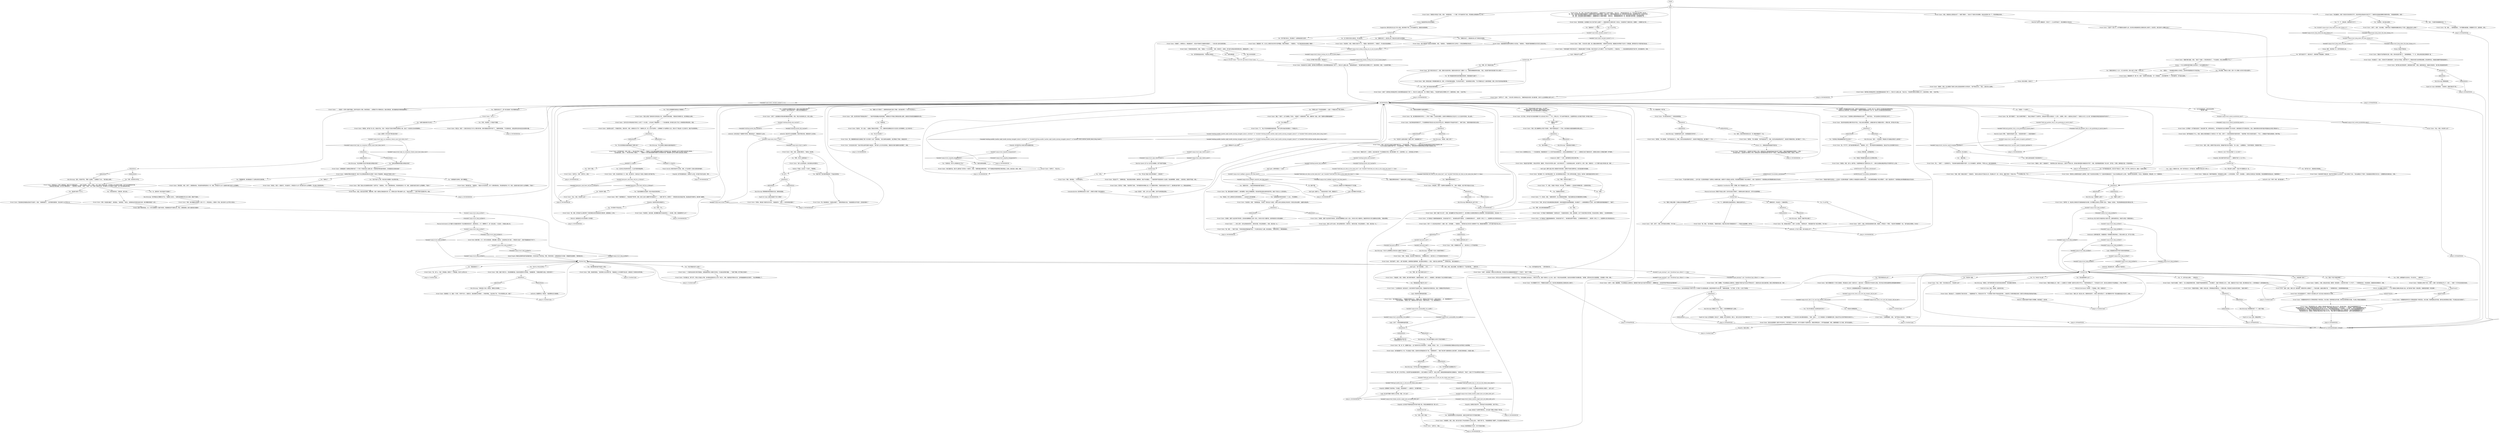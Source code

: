 # CONTAINERYARD / EVRART MURDER
# "I wanna talk to you about the murder."
# ==================================================
digraph G {
	  0 [label="START"];
	  1 [label="input"];
	  2 [label="Half Light: 一整个街区都是……杀手。"];
	  3 [label="Logic: 他对这个*女律师*很有信心。也许这是个策略上的错误？管它呢。"];
	  4 [label="Authority: 战士？好耶！来吧，我们就当那个。"];
	  5 [label="You: “其实，门的那件事我要跟你回复一下。”"];
	  6 [label="Untitled hub"];
	  7 [label="Evrart Claire: “如果他打算给本地报社写一篇关于自己那些疯狂理论的文章呢？只是为了制造麻烦。难道这还不够烦人的吗？”"];
	  8 [label="Jump to: [MURDERHUB]"];
	  9 [label="Evrart Claire: “这些家伙出现了，开始殴打群众。我告诉你，哈里，如果他们派了同一个雇佣兵公司，我一点也不会奇怪——在稍微做了点*品牌更名*之后。而且大门下面出现一支工贼大军，我也不会觉得奇怪。”"];
	  10 [label="Kim Kitsuragi: “所以你相信工贼是安全服务商组织的？”"];
	  11 [label="Variable[\"tc.crenel\"]"];
	  12 [label="Variable[\"tc.crenel\"]", shape=diamond];
	  13 [label="!(Variable[\"tc.crenel\"])", shape=diamond];
	  14 [label="Jump to: [MURDERHUB]"];
	  15 [label="Jump to: [MURDERHUB]"];
	  16 [label="Evrart Claire: “完美，哈里！真是太完美了！”他拍拍手。“我的左派观点并不是反对公司。而且跟公司*一起*。老实说，我脑子里有一个商业计划。一个左派商业计划，不过……”"];
	  17 [label="IsKimHere()"];
	  18 [label="IsKimHere()", shape=diamond];
	  19 [label="!(IsKimHere())", shape=diamond];
	  20 [label="Variable[\"pier.joyce_met\"]"];
	  21 [label="Variable[\"pier.joyce_met\"]", shape=diamond];
	  22 [label="!(Variable[\"pier.joyce_met\"])", shape=diamond];
	  23 [label="IsKimHere()"];
	  24 [label="IsKimHere()", shape=diamond];
	  25 [label="!(IsKimHere())", shape=diamond];
	  26 [label="IsKimHere()"];
	  27 [label="IsKimHere()", shape=diamond];
	  28 [label="!(IsKimHere())", shape=diamond];
	  29 [label="Jump to: [Untitled hub]"];
	  30 [label="Evrart Claire: “不，你没有，哈里。”他朝你挥挥手，脸上带着愉悦的微笑。“我还没跟你说过任何跟犯罪有关的事呢。”"];
	  31 [label="Evrart Claire: “其中一个人完全有自杀倾向了。酗酒，暴力，还有强暴……”他摇摇头。“甚至他们自己的交涉人都控制不了他。那就是你要找的人，那个喜欢*挂在*树上的人。”"];
	  32 [label="Evrart Claire: “他可能措辞不太一样，不过话是这个意思。在我听来当然就是他们杀了他。”他咯咯地笑了。“我给了他们两个星期的薪水让他们离开，告诉他们保持低调，以免遭人报复。”"];
	  33 [label="Evrart Claire: “事实上远不止如此，因为这里我的家乡，我的领土，我的后花园。你在这里是客人，哈里。请记住这一点。”"];
	  34 [label="Evrart Claire: “但是有这么一件事一直困扰我，使我*无法*清晰地思考……”他拍了拍前额。“你是一个警官，对吗？我有个疯狂的主意。你们基本上可以说是开门机器，在开门这方面特别有天赋。”\n“但是有这件事压着我，我*无法*清晰地思考……”他突然拍了拍前额。“你是一个警官，对吗？我有个疯狂的主意。你们基本上可以说是开门机器。在开门这方面特别有天赋。”"];
	  35 [label="You: “金，是真的吗？我们真是开门机器吗？”"];
	  36 [label="You: “你说‘黄鼠狼’是什么意思？”"];
	  37 [label="IsKimHere()"];
	  38 [label="IsKimHere()", shape=diamond];
	  39 [label="!(IsKimHere())", shape=diamond];
	  40 [label="Jump to: [Untitled hub]"];
	  41 [label="You: “我确实进去了。黄鼠狼在墙上挂了旧瑞瓦肖的旗帜。”"];
	  42 [label="Variable[\"cargo.evrart_logic_on_conspiracy_theory_must_have_been_true\"]"];
	  43 [label="Variable[\"cargo.evrart_logic_on_conspiracy_theory_must_have_been_true\"]", shape=diamond];
	  44 [label="!(Variable[\"cargo.evrart_logic_on_conspiracy_theory_must_have_been_true\"])", shape=diamond];
	  45 [label="Evrart Claire: “是的！我是个老人家了，哈里。我的腿脚已经不像之前的样子了。他们用那台大起重机把我的办公室抬起来。其实还挺有意思的，你应该试一下。”"];
	  46 [label="Evrart Claire: “哦，我*一点*也不担心。他们都不是会被逮捕的那种人。他们全都是马丁内斯汉子，强壮又坚韧。我倒是想看看谁能把他们逮捕起来。”他轻笑出声。“再说了，我派了手下的女律师去打点他们。”"];
	  47 [label="You: “你很失望。”"];
	  48 [label="Jump to: [MURDERHUB]"];
	  49 [label="Jump to: [MURDERHUB]"];
	  50 [label="You: “好吧。可以。”"];
	  51 [label="Rhetoric: 他希望你可以先为他多做一些*事情*。"];
	  52 [label="Evrart Claire: “哦，莉齐可聪明了！”他大大地咧开嘴笑了。“我自己供她读下了法律学位，觉得这样可能会让她变成一个上等人，结果呢，哈里——她回来之后变成了一个煽风点火的工人主义者！有时候她的热情还真是有些吓到*我*了。”"];
	  53 [label="Kim Kitsuragi: “你是说我们的被害人？”"];
	  54 [label="Empathy: 也许他并不相信哈迪兄弟*真的*有那个胆。毕竟在他眼里那只是一群小伙子。"];
	  55 [label="Evrart Claire: “是的，是的，海岸上有一条死胡同。那里的所有人都淹死了——不是在海里，就是在酒瓶子里。一个很阴郁的地方，没有那种团结的态度。”"];
	  56 [label="Evrart Claire: “你需要拿到伊泽贝尔·莎蒂和莉莉恩·卡特的签名。经过当铺，死胡同就在运河对面。我听说水闸好像有点问题，不过周三早晨应该就能修好。”"];
	  57 [label="Untitled hub"];
	  58 [label="Evrart Claire: “是的，那肯定会是一种有趣的做事方式。真的，对于我们俩来说都是。不过你动作太慢了。”他的表情变为同情。“不过不要因为这个小挫折而绝望，哈里。我*会*告诉你凶杀案的事。”"];
	  59 [label="Jump to: [Evrart Claire: \"\"Now let's get down to brass tacks....\"]"];
	  60 [label="Variable[\"cargo.evrart_help_justified\"]"];
	  61 [label="Variable[\"cargo.evrart_help_justified\"]", shape=diamond];
	  62 [label="!(Variable[\"cargo.evrart_help_justified\"])", shape=diamond];
	  63 [label="Evrart Claire: “工会里面也有一批好战份子。他们的职责不包括体力劳动，而是维护街坊邻居的安全。保证一切都能井然有序地进行。”"];
	  64 [label="You: “我感觉到了一个*但是*。”"];
	  65 [label="You: “你为什么不自己去开呢？”"];
	  66 [label="Jump to: [Untitled hub]"];
	  67 [label="Evrart Claire: “你可以从马列拉那里拿到钥匙——他就在大门下边。马列拉就像工会的自由人，特别行动小组。他是个老练的工人主义者，也是一个真正的自由思想家。他会告诉你那扇门的准确位置。”他笑着，显然对自己的计划很满意。“还有最后一件事，哈里。”"];
	  68 [label="Reaction Speed: 就像这样，它发生了——过山車开始动了。现在想要回头已经太迟。"];
	  69 [label="Drama: 奇怪的是，这好像是真的。"];
	  70 [label="Evrart Claire: “不过他*的确*住在附近……也许它是一只迂腐的黄鼠狼？法西斯主义者都有洁癖，如果你不介意我这么说的话。现在我感觉就像是个真正的警探了，哈里！我说得对吗？”他用想象出来的警棍模仿着击打的动作。"];
	  71 [label="Esprit de Corps: 但是，他想到，这是你的决定。"];
	  72 [label="Evrart Claire: “我敢打赌它就是，哈里。”他扮了个鬼脸——然后笑容消失了。“不过说真的，你在公寓里看到了什么？”"];
	  73 [label="You: （摇摇头。）“到处都是法西斯主义的标志。还有呼唤*重回黄金年代*的纪念品。”"];
	  74 [label="You: “我*可能*进去过，然后看到了一组种族歧视的马克杯。”"];
	  75 [label="You: “好吧，你说得对。它可能并不重要。”"];
	  76 [label="IsKimHere()"];
	  77 [label="IsKimHere()", shape=diamond];
	  78 [label="!(IsKimHere())", shape=diamond];
	  79 [label="You: “其实不是什么大事。肯定没有大到要做一些出阴险的事。”"];
	  80 [label="Evrart Claire: “关于我和这个有趣的集装箱的事，已经说的差不多了。”他的面色变得严肃起来。“公司雇佣的那些杀手……我觉得一共有三个人。全是那种久经沙场的突击队员。”"];
	  81 [label="IsKimHere()"];
	  82 [label="IsKimHere()", shape=diamond];
	  83 [label="!(IsKimHere())", shape=diamond];
	  84 [label="Evrart Claire: “当然可以，哈里。”"];
	  85 [label="You: “我还在想其他事情。”"];
	  86 [label="Evrart Claire: “我怎么知道？我来给你们讲讲这些人吧。”他用拳头砸向桌面。“那是他们的做事方式。他们都是这么做的。”"];
	  87 [label="Jump to: [MURDERHUB]"];
	  88 [label="Evrart Claire: “我做过，是吗？”他偷偷笑了。“她觉得自己是个游击队战士。这些中产阶级小孩，还有他们看的那些书都疯狂的不得了，哈里。我觉得她更愿意做个*起义者*，而不是一个律师。我希望这只是一个阶段的想法。”"];
	  89 [label="Jump to: [MURDERHUB]"];
	  90 [label="Logic: 他在想：“该死，这什么乱七八糟的。还好不会转回我这里来。”"];
	  91 [label="Variable[\"cargo.took_evrart_5_real\"]"];
	  92 [label="Variable[\"cargo.took_evrart_5_real\"]", shape=diamond];
	  93 [label="!(Variable[\"cargo.took_evrart_5_real\"])", shape=diamond];
	  94 [label="Variable[\"cargo.evrart_help_justified\"]"];
	  95 [label="Variable[\"cargo.evrart_help_justified\"]", shape=diamond];
	  96 [label="!(Variable[\"cargo.evrart_help_justified\"])", shape=diamond];
	  97 [label="Endurance: 如果你能忍受，你就能把这一切转嫁到艾弗拉特身上。而且从身体上说，你*可以*忍受。"];
	  98 [label="You: “这次谈话挺愉快的。暂时先到这里吧。”\n“我们换个话题。”"];
	  99 [label="You: “那是谁家的门？”"];
	  100 [label="Evrart Claire: “哈里，我是个很忙的人，而且更重要的是，我没有你那种非凡的体格。”他紧握双拳。“你看起来像可以跑上一整天的样子！”"];
	  101 [label="You: “我打赌你根本就不知道吊人的事。”"];
	  102 [label="Empathy: 他过去被*伤害*地太深了——被那些不是*工人主义*的人。"];
	  103 [label="Authority: 现在你可以去找提图斯，把这件事告诉他。看看他有什么好说的。"];
	  104 [label="Drama: 一个在工会掌控的城市里跟工会对抗的人？也许这跟政治有关？"];
	  105 [label="Evrart Claire: “跟我想得几乎一模一样，哈里！”他用拳头砸向桌面。“好一只黄鼠狼……还有郑重声明一下，我只是好奇，并不是在试探你。”"];
	  106 [label="Evrart Claire: “就是我期待的那种法西斯主义纪念品。”他摇摇头。“黄鼠狼可能每晚都在向它祈求工会快点垮台。”"];
	  107 [label="You: “很棒的技巧。你会成为一个很棒的警长。”"];
	  108 [label="You: “警察工作要比挥舞一只想象出来的警棍要复杂多了。”"];
	  109 [label="Evrart Claire: “哈里，罢工就像野松公司犯下的很多、*很多*的错误达到了一个顶点。他们想通过派遣武装雇佣兵来制止罢工。”"];
	  110 [label="You: “等等，整个*街区*都参与其中了？”"];
	  111 [label="Kim Kitsuragi: “你不担心我们可能会逮捕他们吗？”"];
	  112 [label="Evrart Claire: “你很聪明，哈里。没错。他们也许是为了哄女孩或者什么的这么说过。”他摸了摸下巴。“但是提图斯是个暴脾气，所以是他的可能性是55开。”"];
	  113 [label="Evrart Claire: “也许这也有关联？”他似乎因为这种可能性兴奋起来。“我不是什么天才的法官角色。里面发生的事只能靠你去查清楚了，哈里。”"];
	  114 [label="Logic: 事情绝对不止这么简单。"];
	  115 [label="You: “好吧。”"];
	  116 [label="IsKimHere()"];
	  117 [label="IsKimHere()", shape=diamond];
	  118 [label="!(IsKimHere())", shape=diamond];
	  119 [label="Evrart Claire: “审判？”他好像惊呆了。“听起来很*严重*啊，哈里。我们工会的人都要吓得*屁滚尿流*了……”他摸了摸下巴，突然笑了：“真希望你没告诉我这件事。我会因此而*失眠*的。我们换个话题吧。"];
	  120 [label="You: “你提到一个*女律师*？”"];
	  121 [label="Evrart Claire: “当然了！这是我能为好朋友做的最起码的事情，哈里。等这次谈话结束之后，我马上就办。”"];
	  122 [label="You: “那又是什么意思？！我比*你*还要更左派一些。”"];
	  123 [label="Jump to: [MURDERHUB]"];
	  124 [label="Untitled hub"];
	  125 [label="Jump to: [MURDERHUB]"];
	  126 [label="Evrart Claire: “他们很像你们这些人，”他朝着你和警督点点头。“理想主义者，想要保证坏事不会发生。如果已经发生……呃，那就需要惩罚了。”\n“他们和你很像——理想主义者，想要保证坏事不会发生。如果已经发生……呃，那就需要惩罚了。”"];
	  127 [label="Evrart Claire: “哦，哈里……”他笑了起来。“形势还真是变得越来越严峻了，不过真的没有这个必要。我们是朋友。”他靠在椅背上，微笑着看着你。"];
	  128 [label="Variable[\"cargo.evrart_unionmaffia_rcm_maffia\"]"];
	  129 [label="Variable[\"cargo.evrart_unionmaffia_rcm_maffia\"]", shape=diamond];
	  130 [label="!(Variable[\"cargo.evrart_unionmaffia_rcm_maffia\"])", shape=diamond];
	  131 [label="Evrart Claire: “你只需要把门打开。不需要进去或者什么的。我只想让黄鼠狼回家之后看到没有上锁的门。”"];
	  132 [label="Composure: 他做了一个动作，就好像用机关枪在扫射子弹。"];
	  133 [label="You: “不，不，艾弗拉特。我真的把门打开了。”"];
	  134 [label="You: Variable[\"cargo.evrart_lying_about_the_door_drama_rc\"]"];
	  135 [label="Variable[\"cargo.evrart_lying_about_the_door_drama_rc\"]", shape=diamond];
	  136 [label="!(Variable[\"cargo.evrart_lying_about_the_door_drama_rc\"])", shape=diamond];
	  137 [label="You: “我不仅是打开了，我还进去了。那里真是个黄鼠狼窝，艾弗拉特。”"];
	  138 [label="Drama: 他*确实*是在试探您。而您成功了。"];
	  139 [label="Evrart Claire: “现在我们切入正题吧。是时候让你和我这样的人来查清楚到底是谁杀了那个人，而且为什么要这么做。”他假装卷起袖子。“现在要开始真正的警察工作了。我向你保证，哈里，一定会很不错的。”"];
	  140 [label="Evrart Claire: “垃圾堆和公寓里有种族歧视马克杯？！”他双手抱头。“你们这些家伙已经领先我几光年了。”"];
	  141 [label="Kim Kitsuragi: “是的……你觉得这个‘黄鼠狼’会不会跟凶杀案有什么联系呢？”"];
	  142 [label="Evrart Claire: “可能是吧，哈里，可能吧。我们有掰手腕冠军，划船俱乐部成员，前矿工——都是硬汉，随时准备为了自己的家园行动起来。”"];
	  143 [label="You: “我觉得你跟警方分享这些信息，是因为你觉得*其实*并不是他们做的。”"];
	  144 [label="You: “吊人的脑袋里有一颗子弹。”"];
	  145 [label="Jump to: [MURDERHUB]"];
	  146 [label="Jump to: [MURDERHUB]"];
	  147 [label="Jump to: [MURDERHUB]"];
	  148 [label="Jump to: [Untitled hub]"];
	  149 [label="Rhetoric: 他真能确定那些住户不会被扔到街上去吗？"];
	  150 [label="Variable[\"cargo.evrart_rhet_is_he_sure_the_tenants_will_be_fin\"]"];
	  151 [label="Variable[\"cargo.evrart_rhet_is_he_sure_the_tenants_will_be_fin\"]", shape=diamond];
	  152 [label="!(Variable[\"cargo.evrart_rhet_is_he_sure_the_tenants_will_be_fin\"])", shape=diamond];
	  153 [label="Evrart Claire: 他郑重地点点头。“一个安全服务商。你能想象到吗？工人们和平地站在那里抗议——因为友谊精神团结在了一起！——结果他们派来了雇来的杀手，想用机关枪的火力把我们像草一样*割倒*。”"];
	  154 [label="Evrart Claire: “哦，他们都是些很好的年轻人——所有7个都是！工会成员的模范。总是努力想要提高自己在这次工人主义运动中的地位。核心成员。”"];
	  155 [label="Evrart Claire: “哦，没什么。只是一只黄鼠狼。那里住了一只黄鼠狼。你没什么好担心的。”"];
	  156 [label="Jump to: [EVRARTHUB]"];
	  157 [label="Kim Kitsuragi: 警督叹了口气。“是的——我们都理解你是什么意思。”"];
	  158 [label="Esprit de Corps: 这可能是唯一的办法了，他想到。我不会怪你的。事实上，我们之后也许*应该*重新考虑一下。"];
	  159 [label="Authority: 别让他高兴。"];
	  160 [label="Authority: 那是他*允许*警察找他的手下问问题。"];
	  161 [label="Untitled hub"];
	  162 [label="Evrart Claire: “当然了，哈里。斯多葛派般禁欲的沉默。我喜欢。非常适合一个警官。”他在椅子里微微鞠了一躬。“我不是真正的警官。你才是！”"];
	  163 [label="Evrart Claire: “看见没，哈里？一旦我们询问自己*为什么*要问的时候，很多问题就会变得不想干了。”他朝你眨眨眼。“不过我很肯定，说到这里的话你肯定还会有更多问题。”"];
	  164 [label="Kim Kitsuragi: “所以这些*理想主义者*杀了我们的被害人？”"];
	  165 [label="IsKimHere()"];
	  166 [label="IsKimHere()", shape=diamond];
	  167 [label="!(IsKimHere())", shape=diamond];
	  168 [label="You: “你不害怕我们会逮捕他们吗？”"];
	  169 [label="You: “我能在哪里找到他们？飞旋旅社里的工会包厢没人。”"];
	  170 [label="Evrart Claire: “我不想让他们受到惊吓。我希望他们觉得，‘哇哦，我感觉很安全。我喜欢艾弗拉特。’我只想让黄鼠狼受到惊吓。”"];
	  171 [label="Physical Instrument: 警棍可不是这么用的！技术实在是太不靠谱了。你要用全身的力量去击打，而不仅仅是靠警棍……"];
	  172 [label="You: “你还有什么能告诉我的？谁是二把手？谁是最暴力的？”"];
	  173 [label="You: “需要什么条件？”"];
	  174 [label="Rhetoric: 他说的话极尽可能的少而模糊。故意回避了一些东西。"];
	  175 [label="Evrart Claire: “哈里，”大块头男人说着，脸上流露出悲痛的表情。“如果你早点来问我，我就能在你的帮助下去对付一只黄鼠狼。那样真的可以*巩固*我们的友谊。”"];
	  176 [label="Jump to: [MURDERHUB]"];
	  177 [label="Evrart Claire: “我说的可是*野兽*，参加过伊苏特，塞美尼，萨拉米尔泽代理人战争、久经沙场的杀手——凡是你能说出来的，他们都干过。掠夺、残杀、烧毁村庄——为了菠萝小姐公司杀害小孩，哈里……”"];
	  178 [label="Evrart Claire: “一只喜欢乱说话的大嗓门黄鼠狼。当黄鼠狼觉得没人看着它的时候，行为就会变得很*愚蠢……*”他取下眼镜，摸了摸自己的鼻子。"];
	  179 [label="Suggestion: 根本没有办法让这个男人动摇。他的耳根子不软，也不会摇摆不定。直接告诉他真相吧。"];
	  180 [label="Jump to: [MURDERHUB]"];
	  181 [label="You: “如果我插手这种事，那才叫糟糕呢。”"];
	  182 [label="You: “你猜怎么着？不仅绞刑是掩饰——这是一个叫露比的女人精心安排的。”"];
	  183 [label="Evrart Claire: “不，”他心不在焉地看着剑鱼钟说道。“我不记得为哈迪兄弟招募过一个叫露比的人。”"];
	  184 [label="Variable[\"cargo.evrart_empathy_disappointed\"]"];
	  185 [label="Variable[\"cargo.evrart_empathy_disappointed\"]", shape=diamond];
	  186 [label="!(Variable[\"cargo.evrart_empathy_disappointed\"])", shape=diamond];
	  187 [label="Evrart Claire: “所以他们射杀他了？”他听起来很惊喜。"];
	  188 [label="You: “我们换个话题。”"];
	  189 [label="You: “如果我把这件事归咎到某一个人身上，然后静静地……”"];
	  190 [label="IsKimHere()"];
	  191 [label="IsKimHere()", shape=diamond];
	  192 [label="!(IsKimHere())", shape=diamond];
	  193 [label="You: “金，你对这个怎么看？”"];
	  194 [label="Evrart Claire: “我也说过了，它给我带来了很大的负担……”他羞愧地低下头，然后抬头笑了笑：“不过等我们*真的*开始谈话的时候……我会把马丁内斯的钥匙交给你！甚至可以帮你查出杀他的凶手是谁。”"];
	  195 [label="You: “你100%保证没人会变得无家可归吗？”"];
	  196 [label="Esprit de Corps: 好吧。那就这样吧。"];
	  197 [label="Variable[\"cargo.evrart_reaction_speed_recognize_gardener\"]"];
	  198 [label="Variable[\"cargo.evrart_reaction_speed_recognize_gardener\"]", shape=diamond];
	  199 [label="!(Variable[\"cargo.evrart_reaction_speed_recognize_gardener\"])", shape=diamond];
	  200 [label="Variable[\"cargo.evrart_help_justified\"]"];
	  201 [label="Variable[\"cargo.evrart_help_justified\"]", shape=diamond];
	  202 [label="!(Variable[\"cargo.evrart_help_justified\"])", shape=diamond];
	  203 [label="Authority: 拿走他的文件，你就夺走了他的权力。"];
	  204 [label="Evrart Claire: “你在骗我吗，哈里？你其实并没有真的打开门，现在却来告诉我说你已经打开了？”他那双生机勃勃的眼睛扫视着你的脸。“你真是够狂野的，哈里！”"];
	  205 [label="You: “等等，你有村庄大象吗？”"];
	  206 [label="Evrart Claire: “当然可以了，哈里。”大块头男人愉快地点点头。“能跟你就这些问题一起头脑风暴，没有什么比这事更能让我开心的了。”"];
	  207 [label="Jump to: [Untitled hub]"];
	  208 [label="Jump to: [EVRARTHUB]"];
	  209 [label="Half Light: 菠萝小姐公司的人都是些可怕的混球，如果你不给他们菠萝的话，他们就会屠杀你的国家。"];
	  210 [label="Empathy: 他不害怕那些他们。如果有什么的话，他*喜欢*他们在这里。奇怪……"];
	  211 [label="You: 什么也不说。"];
	  212 [label="Evrart Claire: “当然，当然了，哈里。我不是真正的警官。*你*才是！”"];
	  213 [label="Evrart Claire: “阴险？我会让你去做阴险的事吗？当然不会！”他摇摇头。“我个人很热爱新闻业。而且我知道你也一样，哈里。这是因为我们没有什么好隐瞒的，不是吗？”"];
	  214 [label="You: “等等，他们会移动集装箱的吗？”"];
	  215 [label="You: “继续。”"];
	  216 [label="Reaction Speed: 这个女人也许在为他贩毒。他不可能不知道她。"];
	  217 [label="Jump to: [MURDERHUB]"];
	  218 [label="IsKimHere()"];
	  219 [label="IsKimHere()", shape=diamond];
	  220 [label="!(IsKimHere())", shape=diamond];
	  221 [label="Evrart Claire: “你说得对，说的没错。我的睡眠问题不应该由你担心——告诉我，哈里，我还能帮你什么吗？”"];
	  222 [label="You: “以后我也许会需要你的支持。你能让哈迪兄弟配合我吗？”\n“艾弗拉特，我见过哈迪兄弟了。你能让他们跟我配合吗？”"];
	  223 [label="Half Light: 从群体里面分一个出来。"];
	  224 [label="Variable[\"cargo.evrart_halflight_separate_one_from_herd\"]"];
	  225 [label="Variable[\"cargo.evrart_halflight_separate_one_from_herd\"]", shape=diamond];
	  226 [label="!(Variable[\"cargo.evrart_halflight_separate_one_from_herd\"])", shape=diamond];
	  227 [label="Variable[\"cargo.evrart_exited_murderhub_once\"]"];
	  228 [label="Variable[\"cargo.evrart_exited_murderhub_once\"]", shape=diamond];
	  229 [label="!(Variable[\"cargo.evrart_exited_murderhub_once\"])", shape=diamond];
	  230 [label="Jump to: [EVRARTHUB]"];
	  231 [label="Jump to: [MURDERHUB]"];
	  232 [label="Evrart Claire: “在海岸上，哈里。就在运河对面。那里有一条死胡同——他们把它叫做一个小*村子*。一个很阴郁的地方。你会找到的。我相信你的侦察技巧，哈里。”"];
	  233 [label="Logic: 可能远远不止这些。"];
	  234 [label="You: “那个黄鼠狼的事听起来好像挺有意思的，要是我能参与就好了。”"];
	  235 [label="Variable[\"whirling.hardie_hub_reached\"]"];
	  236 [label="Variable[\"whirling.hardie_hub_reached\"]", shape=diamond];
	  237 [label="!(Variable[\"whirling.hardie_hub_reached\"])", shape=diamond];
	  238 [label="Inland Empire: 群星在这里排列成宇宙紧皱的眉头。他已经决定了你的命运。然而，等待时机吧，让群星继续走它们的路 -- 那皱眉将变成微笑。只要你配合他……"];
	  239 [label="Jump to: [EVRARTHUB]"];
	  240 [label="Evrart Claire: “……但是有*一件事*让我夜不能寐。我*想*说说吊人的事。我的意思是……如果我们可以冷静地交谈，彼此交换信息，我们就能把这件事情彻底搞明白！”"];
	  241 [label="Evrart Claire: “你只要过去，把门打开，然后让它就这么开着。这对我来说真是压在心头的一块石头，哈里。我是想这件事快点过去，这样我就能跟你谈正经事了。”他又把眼镜戴上了。"];
	  242 [label="You: 最好不要。"];
	  243 [label="Half Light: 或者什么——他会给你信息？好吧，那就别问了。"];
	  244 [label="Logic: 他打赌他们对你没用。"];
	  245 [label="Evrart Claire: “当然了，哈里！”他大喊到。“如果不是为了衡量那些隐藏在事实之下谎言，那朋友还有什么用呢？”"];
	  246 [label="You: “厌女海报，种族主义文献，还有一份‘让残疾人安乐死’的签名请愿书。”"];
	  247 [label="Evrart Claire: “相信我，他不是个杀人犯。他谁也不是。只是一个缩在地下室扶手椅里的法西斯主义者，提出了一些没用又复杂的阴谋理论。”"];
	  248 [label="Evrart Claire: “相信我，哈里，他什么人都不是。只是那种缩在地下室里的无名小卒……根本无法想象会跟这种高水平的案件有什么关联。”"];
	  249 [label="Evrart Claire: “他们做的一切，他们带给这里的一切。他们想把瑞瓦肖变成一个第三世界的贫民窟。老实说，他们唯一没做的就是杀掉村庄大象了。”"];
	  250 [label="Logic: 又来了：听起来很像有组织犯罪。"];
	  251 [label="Variable[\"cargo.evrart_thinks_hardies_might_have_not_killed_after_all\"]"];
	  252 [label="Variable[\"cargo.evrart_thinks_hardies_might_have_not_killed_after_all\"]", shape=diamond];
	  253 [label="!(Variable[\"cargo.evrart_thinks_hardies_might_have_not_killed_after_all\"])", shape=diamond];
	  254 [label="You: “我跟小伙子们聊过了，结果把他吊起来只是为了掩护。他们是在帮忙一个名叫卡拉洁的女人。”"];
	  255 [label="Evrart Claire: “我*知道*的是——这起案子在可靠的人手里。如果说还有人能彻底查清这起‘枪杀吊尸’的案子，那就只能是我最喜欢的警官——哈里。”\n“我*知道*的是——这起案子在可靠的人手里。如果说还有人能彻底查清这起‘枪杀吊尸’的案子，那就只能是我这两位小警官。祝成功，警官们！”"];
	  256 [label="Evrart Claire: “当然，你总是领先我一步，哈里。我不是天才。我坐在这个位置上只是因为大家*喜欢*我。”"];
	  257 [label="You: “是你让她伪装成园丁来监视我的吗？”"];
	  258 [label="You: “你不相信我是对的。我只在乎*我自己*。我是一个实干家。我辛苦工作。我是一个造钱工程师。”"];
	  259 [label="You: “签名是用来做什么的？”"];
	  260 [label="Evrart Claire: “到了现在，我*肯定*你已经查清楚那个死人是为谁工作的了——坏人。野松公司。专门派来吓唬我们的。又是那帮有钱人对付我们平民的一种*暴力手段*。”"];
	  261 [label="Kim Kitsuragi: “那需要什么条件？”"];
	  262 [label="You: “我们换个话题。”"];
	  263 [label="Jump to: [MURDERHUB]"];
	  264 [label="You: “你说私刑和罢工是有关联的。怎么回事？”\n“我听说私刑和罢工之间有关联。我想听听你有什么看法。”\n“我想再听一遍，罢工和私刑是怎么关联起来的。”"];
	  265 [label="Evrart Claire: “我的意思是，私刑跟罢工有关已经不是什么秘密了——里面有很多可以聊的东西！老实说，它给我带来了沉重的负担。我理解——你需要*走访*我……”"];
	  266 [label="You: “你的消息有误，艾弗拉特。我们没有。”"];
	  267 [label="Drama: 大人，很难说他说的到底是不是实话。"];
	  268 [label="Evrart Claire: “哦，哈里……”他笑着摇摇头。“你不需要向我回报。你需要把门打开。挺简单的，真的。”"];
	  269 [label="You: “那里有一系列殖民风格的马克杯，跟我在垃圾箱里找到的一个马克杯一模一样，而且吊人的衣服也是在那里发现的。”\n“我提到过在公寓里发现一些马克杯藏品……跟我在垃圾箱里找到的一模一样，而且吊人的衣服也是在那里发现的。”"];
	  270 [label="Untitled hub"];
	  271 [label="You: “你怎么知道雇佣兵是航运公司雇佣的？”"];
	  272 [label="Empathy: 他显然对审判的事很开心。"];
	  273 [label="Evrart Claire: “哦，我没想给你，只是拿出来罢了。”他把钞票装进口袋。“但是我愿意分享*信息*。还有别的事吗？”"];
	  274 [label="Evrart Claire: “那你的心对那把失枪是什么感受呢，哈里？有没有告诉你要忘了它？还是你希望能找到它？”他从牙齿里剔出来什么东西。“我觉得它现在孤零零，冷冰冰，希望被找到。而我这里，有一个提案给你。”"];
	  275 [label="You: “不，我不会这么做的。”（拒绝任务。）"];
	  276 [label="You: “好吧，如果我碰巧过去的话，可以去问问。”（接受任务。）"];
	  277 [label="You: “你是什么意思？”\n“我在听。”"];
	  278 [label="Kim Kitsuragi: 警督在笔记本上做了记号。"];
	  279 [label="You: “你是说那个渔村？”"];
	  280 [label="Empathy: 他是认真的。"];
	  281 [label="Evrart Claire: “但是好消息是，只要你一改变主意，打算调查这件事的话——只要告诉我，然后我们又会成为好兄弟的。”他高兴地笑了。"];
	  282 [label="Jump to: [EVRARTHUB]"];
	  283 [label="You: “好吧，我们说说凶杀案的事吧。”"];
	  284 [label="Evrart Claire: “关于我和这个有趣的集装箱的事，已经说的差不多了。”他的面色变得严肃起来。“公司雇佣的那些杀手……我觉得一共有三个人。全是那种久经沙场的突击队员。”"];
	  285 [label="Evrart Claire: “你搞砸了。你等得太久，黄鼠狼回来了，现在你不能再打开我要求的那扇门……”大块头男人直勾勾地盯着你。"];
	  286 [label="Reaction Speed: 等等，飞旋旅社旁边那个女孩，一直监视你的那个——他说的是她吗？"];
	  288 [label="IsKimHere()"];
	  289 [label="IsKimHere()", shape=diamond];
	  290 [label="!(IsKimHere())", shape=diamond];
	  291 [label="You: “我看见很多反工人主义，反工会的东西。还有小册子上写着：*约束工会*。”"];
	  292 [label="You: “这个委托并没有让我进去，所以我没有。”"];
	  293 [label="Evrart Claire: “真的很可怕。”他摇摇头。“很高兴它并没有发生。我个人很热爱新闻业。而且我知道你也一样，哈里。这是因为我们没有什么好隐瞒的，不是吗？”"];
	  294 [label="Evrart Claire: “真有意思，哈里，当然了，我很爱新闻业。而且我背地里知道你也一样，哈里。你知道为什么吗？这是因为我们没有什么好隐瞒的。”"];
	  295 [label="Empathy: 虽然他的口气十分自负，不过他确实对某些事心存疑问——是什么呢？"];
	  296 [label="Evrart Claire: “还有，哈里，这里是5雷亚尔。”他拿出一张钞票。"];
	  297 [label="Evrart Claire: “是的，哈里。如果你不是左派的话，那我就不能*完全*相信你，”他一边说，一边慢慢摇头。“我*想*相信你，但我真的不能……”"];
	  298 [label="You: “我不是‘左派’。我是瑞瓦肖爱国者。”"];
	  299 [label="Evrart Claire: “你是这么说，但我不能相信你。你知道是怎么回事——公司的告密者，*内奸*，到处都是……我把自己封锁在这个堡垒里面，而且我需要把消息送出去。你能帮我吗？”"];
	  300 [label="Esprit de Corps: 他的意思是：“去他妈的，那我们就去开门吧。”"];
	  301 [label="Evrart Claire: “再声明一次，我没有让你做任何不道德或者是非法的事。你只需要让这张纸上出现两个签名。”他抽出一张信封。“然后把他寄给我在德尔塔的会计师。”"];
	  302 [label="Evrart Claire: “完全可以接受。”他笑了。“没人会强迫你做任何事，只是我不知道你那把失枪……你也看到了，我是个很有报复心的人，哈里。我能坐在今天这个位置，部分原因也在于此——有时候我这个人真的挺难对付的。”"];
	  303 [label="IsKimHere()"];
	  304 [label="IsKimHere()", shape=diamond];
	  305 [label="!(IsKimHere())", shape=diamond];
	  306 [label="You: “我们的被害人？”"];
	  307 [label="IsKimHere()"];
	  308 [label="IsKimHere()", shape=diamond];
	  309 [label="!(IsKimHere())", shape=diamond];
	  310 [label="Variable[\"coast.reeds_checked_counter\"] >=1"];
	  311 [label="Variable[\"coast.reeds_checked_counter\"] >=1", shape=diamond];
	  312 [label="!(Variable[\"coast.reeds_checked_counter\"] >=1)", shape=diamond];
	  313 [label="Variable[\"cargo.evrart_help_justified\"]"];
	  314 [label="Variable[\"cargo.evrart_help_justified\"]", shape=diamond];
	  315 [label="!(Variable[\"cargo.evrart_help_justified\"])", shape=diamond];
	  316 [label="Evrart Claire: “嗯。有一天，提图斯·哈迪——这个维护和平的小帮派首领——来找我，然后说：‘老大，工人主义的热情驱使我们想要亲自杀死这头掠夺我们土地的野兽。’”"];
	  317 [label="You: “我想问问你……哈迪兄弟里谁是你最不喜欢的？”"];
	  318 [label="You: “假如说，有什么事情发生在胖安格斯身上……比如说对公民实施拘捕……”"];
	  319 [label="Evrart Claire: “你会死的，哈里，”他笑着说道。“你会死，而且在这个过程中，装卸工会和公民武装之间会发生一场完全没有必要的、血腥的全面战争。”"];
	  320 [label="Evrart Claire: “而且我肯定你能很出色地打开这扇门，哈里。”他咯咯地笑了。“这件事真的很简单，完全没有什么见不得人的。”"];
	  321 [label="You: “好吧，我们把它炸开吧。”"];
	  322 [label="Kim Kitsuragi: “是的。听起来不错，”警督一边说着，一边慢慢点了点头。“我们就这么做吧。”"];
	  323 [label="Volition: 不用说，这又是一个*动作*。不要搭理。"];
	  324 [label="You: “你说得对，我只是在试探你。”"];
	  325 [label="Drama: 他是想弄明白你有没有撒谎。"];
	  326 [label="Evrart Claire: “跟我想的一样。从文化上来看已经过时的马克杯藏品。真是只黄鼠狼……”他摇摇头。“*在艾弗拉特的彩虹联盟上*撒尿*。”"];
	  327 [label="You: “我明白了。”"];
	  328 [label="Evrart Claire: “现在，我们说点好事吧，警察的事，哈里！我把自己看成是你们的一员。觉得自己是个警长或者什么的。”他灿烂地笑了。“让我们*解决*这起案子吧，哈里。”"];
	  329 [label="You: “那到底是谁在*被迫*杀人呢？”"];
	  330 [label="You: “你认识露比吗？”"];
	  331 [label="Evrart Claire: “他们没能开战，我为什么要失望？我不是一个浪荡子，哈里。”他朝你露出狡猾的笑容。“你不可能像这样直接带着艾弗拉特我上二垒的。我们还在一垒呢，哈里。”"];
	  332 [label="You: “是的。在他们把他吊起来之前，有人朝他的脑袋开了一枪。”"];
	  333 [label="You: “所以你觉得是安全服务商组织了那帮工贼？”"];
	  334 [label="You: “这次的公司名称叫科奈尔，它之前可能叫赛迪蒙特。”"];
	  335 [label="You: “其余的雇佣兵正在组织一场针对哈迪兄弟的审判。”"];
	  336 [label="You: “你*好像*并不是太担心。”"];
	  337 [label="IsKimHere()"];
	  338 [label="IsKimHere()", shape=diamond];
	  339 [label="!(IsKimHere())", shape=diamond];
	  340 [label="Evrart Claire: “他们只需要忍受六个月的工程噪音，然后就会过上国王一般的生活——就生活在一个高档的青少年活动中心旁边，而它的设计者将会是斯特拉里斯最棒的建筑师！”"];
	  341 [label="Jump to: [EVRARTHUB]"];
	  342 [label="Kim Kitsuragi: “你为什么觉得野松公司的交涉人控制不了他们呢？”"];
	  343 [label="You: “他是怎么被吊在树上的？”"];
	  344 [label="Kim Kitsuragi: “有意思。谁是二把手？”"];
	  345 [label="Evrart Claire: “大家都是赢家，哈里。”他严肃地点头重复到。“大家会赢。”"];
	  346 [label="Evrart Claire: “我们会在那里建一座青少年活动中心。他们的财产价值会提升，孩子们也能有个玩耍的地方。我是在照顾这些人，而不是釜底抽薪，哈里。我要照看整个马丁内斯，而不仅仅是港口。”"];
	  347 [label="Jump to: [MURDERHUB]"];
	  348 [label="Evrart Claire: “务必，哈里。你在想什么呢？”"];
	  349 [label="Evrart Claire: “哈里，差不多可以说他们全都是*很好*的人，天生就是领袖。不管发生什么——我肯定他们时刻都会把瑞瓦肖的最大利益放在心里。”\n“不过可以说他们全都是*很好*的人，天生就是领袖。不管发生什么，我肯定他们时刻都会把瑞瓦肖的最大利益放在心里。”"];
	  350 [label="Evrart Claire: “……实际上更少，因为这里是他的家乡，他的后花园。你在这里是客人，哈里。请记住这一点。”"];
	  351 [label="Evrart Claire: “当然，我理解。不过如果是这么回事的话，我想我们可能*永远*也无法平等地对话了。美丽的友谊小船也会被打翻。我真心希望你能改变主意，哈里……”"];
	  352 [label="Evrart Claire: “当然可以，哈里，当然可以。说吧。”"];
	  353 [label="Evrart Claire: “哦……”他笑了——又是特别开心。“而且我听说她真的很喜欢*园艺*。在三月份搞园艺。挺奇怪的。不管怎么说，我们还是继续吧。”"];
	  354 [label="Rhetoric: 左派？所以你必须是个工人主义者了？"];
	  355 [label="Evrart Claire: “你说得对，哈里。你确实只是打开了门。”他露出一副机灵的样子。“你做到了，所以我们现在都很好。”"];
	  356 [label="You: “但是这个黄鼠狼可能在凶杀之后清理过现场。”"];
	  357 [label="Evrart Claire: “但是他*的确*住在附近——也许是一只迂腐的黄鼠狼？法西斯主义者就是因为洁癖而出名的……现在我感觉就像是个真正的警探了，哈里！我说得对吗？”他用想象出来的警棍模仿着击打的动作。"];
	  358 [label="Evrart Claire: “如果就是呢？如果他在黑暗中挨了一下子呢？开始告诉别人说罢工是一个勒索保护费的组织资助的，为的就是赶走当地的店铺？”"];
	  359 [label="You: “你认识卡拉洁吗？”"];
	  360 [label="Kim Kitsuragi: “在他被吊起来*之前*，他的脑袋就已经中枪了。”"];
	  361 [label="You: “暂时？”"];
	  362 [label="Evrart Claire: “等你拿到签名之后，就把这个寄到德尔塔区的拉罗卡路13022号。然后我们再说。”他的手指梳理着稀疏的头发。\n“等你拿到签名之后，就把这个寄到德尔塔区的拉罗卡路13022号。*然后*我就会知道你是一个真正的战士，一个爱国者。”他的手指梳理着稀疏的头发。\n“等你拿到签名之后，就把这个寄到德尔塔区的拉罗卡路13022号。*然后*我就会知道你是一个坚定的工人主义者。”他的手指梳理着稀疏的头发。\n“等你拿到签名之后，就把这个寄到德尔塔区的拉罗卡路13022号。*然后*我就会知道我们可以一起做生意。”他的手指梳理着稀疏的头发。\n“等你拿到签名之后，就把这个寄到德尔塔区的拉罗卡路13022号。*然后*我们可以聊聊你那把失枪的事。”他的手指梳理着稀疏的头发。"];
	  363 [label="Evrart Claire: “海岸上有一条无名小街，周围有些旧房子。大部分人都已经签过了。我只需要再多*两个*签名就能完成这次任务了，哈里。”"];
	  364 [label="Kim Kitsuragi: “你说的那个*交涉人*是指乔伊斯吗？”"];
	  365 [label="You: “那这个*地方*到底在哪里？”"];
	  366 [label="You: “听起来大家都能获利。”"];
	  367 [label="Evrart Claire: “务必，哈里！”他兴奋地点点头。“你在想什么呢？”"];
	  368 [label="You: “等等，那个‘黄鼠狼’是谁？”"];
	  369 [label="Evrart Claire: “太棒了！是时候让你和我这样的人来查清楚到底是谁杀了那个人，而且为什么要这么做。”他一拳砸在了桌面上。“现在要开始真正的警察工作了。我想你保证，哈里，一定会不错。”"];
	  370 [label="You: “我不配知道这些消息，不是我自己挣来的……”"];
	  371 [label="Savoir Faire: 保持冷静，小子。你可以利用局势，顺势起舞。配合他，让他发挥自己的力量……等他用力过猛了，趁他不备就能给他下绊子了。"];
	  372 [label="Variable[\"cargo.evrart_help_justified\"]"];
	  373 [label="Variable[\"cargo.evrart_help_justified\"]", shape=diamond];
	  374 [label="!(Variable[\"cargo.evrart_help_justified\"])", shape=diamond];
	  375 [label="Evrart Claire: “跟他们合作——该死的，去走访他们吧！不过别跟他们打架。他们真的跟你一样——喜欢啤酒，女人，还有街道上的*秩序*。”"];
	  376 [label="Evrart Claire: “我再重复一次，我是一个非常，*非常*忙的人，曷城先生，因此我偶尔必须谋求……外部的帮助。”他又转向了你。“所以你觉得怎么样，哈里？”"];
	  377 [label="Evrart Claire: “当然了，哈里，我能理解。不过如果是这么回事的话，我想我们可能*永远*也找不到你的枪了。更糟糕的是——我们就不能平等地谈论凶杀案的事了……”"];
	  378 [label="You: “还有个问题。”"];
	  379 [label="IsTHCPresent(\"revacholian_nationhood\")"];
	  380 [label="IsTHCPresent(\"revacholian_nationhood\")", shape=diamond];
	  381 [label="!(IsTHCPresent(\"revacholian_nationhood\"))", shape=diamond];
	  382 [label="Authority: 关于这个话题，他只会说这么多了。"];
	  383 [label="You: （最好别提。）"];
	  384 [label="Drama: 您说的不够自信。"];
	  385 [label="Evrart Claire: “你知道吗，哈里？”他把两只食指都指向了你。“我有一种感觉，他们*明天*就会全力出动。”"];
	  386 [label="You: “你觉得这只黄鼠狼跟我的案子有关系吗？”"];
	  387 [label="You: “是他们杀了吊人吗？”\n“你相信是他们杀了吊人吗？”"];
	  388 [label="Drama: 他觉得更接近于64开。60%不是他们做的。"];
	  389 [label="You: “我能去哪里找到他们？”"];
	  390 [label="You: “等等，你为什么要给我这个？”"];
	  391 [label="Evrart Claire: “好家伙，确实是个很好的合作伙伴。”他搓搓双手。“现在——你还有其他问题吗？”"];
	  392 [label="You: “又是一个腐败的计划，对吗？我不是左派，也不是右派。我做事只凭自己的一颗*心*。”"];
	  393 [label="Kim Kitsuragi: 警督耸耸肩。"];
	  394 [label="Evrart Claire: “你给我的心带来了欢乐，哈里——跟你一起共事真是太开心了。给你……”他把一个打开的白色信封交给你。"];
	  395 [label="Jump to: [Untitled hub]"];
	  396 [label="Jump to: [Untitled hub]"];
	  397 [label="Kim Kitsuragi: 你和警督对视了一下，他耸了耸肩。"];
	  398 [label="Evrart Claire: “露比？”他笑了，肚子也跟着上下起伏。“你遇到了一些狠角色啊，哈里，我跟你讲！露比，是吗？我猜你也需要找她聊聊？”"];
	  399 [label="Drama: 这是个绝佳的机会，大人！你可以赢得那个大骗子的信任，假装被他玩弄于股掌之间。然后，如果您愿意，就可以操纵他为您服务！"];
	  400 [label="Physical Instrument: 这个蠢货以为他能利用你吗？他又要耍其他花招了。就和他玩玩，小子，眼睛睁大了。他一定会出错，一旦出错——你就会占据上风。"];
	  401 [label="Variable[\"cargo.evrart_help_justified\"]"];
	  402 [label="Variable[\"cargo.evrart_help_justified\"]", shape=diamond];
	  403 [label="!(Variable[\"cargo.evrart_help_justified\"])", shape=diamond];
	  404 [label="Interfacing: 他认为他可以强迫你加入他的计划。如果你接受的话，你就可以把这一切推到他身上。"];
	  405 [label="Evrart Claire: “哦，那肯定是胖子安格斯了。他的臭脚在一街区之外都能闻到，而且他的胃总是发出很吵闹的声音。他是个可怕又让人讨厌的家伙。”"];
	  406 [label="Evrart Claire: “安格斯，他那个永远叫唤不停的胃，还有他的臭脚都是工会的一部分。你有多少权力*逮捕*他，我就同样有多少权力逮捕你这位搭档。”他指向警督。"];
	  407 [label="Kim Kitsuragi: “你想向某人传达一条信息：警察在为你做事。”"];
	  408 [label="Authority: 他想要传达一条信息：“就连警察也在为我做事。”"];
	  409 [label="Evrart Claire: “哈里，我亲爱的朋友。”他深深陷入自己的椅子里。“我就是别人口中的那种*地头蛇*。我知道马丁内斯发生的所有事。”"];
	  410 [label="Evrart Claire: “只是开*一扇小门*。你不需要进去或者什么的。我只想让黄鼠狼回家之后看到没有上锁的门。仅此而已。我们还有什么需要讨论的？”"];
	  411 [label="IsKimHere()"];
	  412 [label="IsKimHere()", shape=diamond];
	  413 [label="!(IsKimHere())", shape=diamond];
	  414 [label="Hand/Eye Coordination: 带着一只警棍。像个坏蛋或者什么的。"];
	  415 [label="Visual Calculus: 确实听起来不太可能，没错。大门边的那个工贼头目真的很*魁梧*。"];
	  416 [label="Physical Instrument: 旱冰鞋——不是毒品，哈里。你喜欢这个。"];
	  417 [label="Variable[\"cargo.evrart_lying_about_the_door_drama_rc\"]"];
	  418 [label="Variable[\"cargo.evrart_lying_about_the_door_drama_rc\"]", shape=diamond];
	  419 [label="!(Variable[\"cargo.evrart_lying_about_the_door_drama_rc\"])", shape=diamond];
	  420 [label="Evrart Claire: “谢谢你，哈里。你让我看到了装卸工会和公民武装的确可以共同协作。”他严肃地点点头。“现在，让我们切入正题吧。”"];
	  421 [label="You: “我真的进去过了。那个地方是谁的？我只需要知道这个。”"];
	  422 [label="You: “那挺酷的啊。我活着就是为了让那些该死的记者闭嘴。”"];
	  423 [label="You: “你很失望。你为什么希望他们杀了他？”"];
	  424 [label="Evrart Claire: “这可是你说的，哈里！该死——”拳头再次落在了桌面上——“里面有个大块头看起来能够打倒那只众所周知的大象！像他那种人是不会*偶然*出现在罢工现场的。”\n“这可是你说的。该死——”拳头再次落在了桌面上。“……里面有个大块头看起来能够打倒那只众所周知的大象！像他那种人是不会*偶然*出现在罢工现场的。”"];
	  425 [label="Kim Kitsuragi: 警督看着你把钞票装进口袋，表情有些困惑。"];
	  426 [label="Evrart Claire: “哈里，你需要意识到一点——我们码头工人可不是好惹的。”"];
	  427 [label="Jump to: [Untitled hub]"];
	  428 [label="Evrart Claire: “哦，哈里，”他大笑起来。“感谢你的提示。制造‘真正伤害’的事就留给你了——毕竟你才是真警察，我不是。”"];
	  429 [label="You: “该死的黄鼠狼……”"];
	  430 [label="Jump to: [MURDERHUB]"];
	  431 [label="Logic: 听起来有点像有组织犯罪。"];
	  432 [label="IsKimHere()"];
	  433 [label="IsKimHere()", shape=diamond];
	  434 [label="!(IsKimHere())", shape=diamond];
	  435 [label="You: “我不能接受这件事。”（暂时拒绝任务。）"];
	  436 [label="Jump to: [Untitled hub]"];
	  437 [label="Evrart Claire: “那只*黄鼠狼*不是真正的爱国者，哈里。”他摇摇头。“他每晚都在祈求工会垮台——而且还侮辱国王的名字。”"];
	  438 [label="Evrart Claire: “真奇怪。”男人耸耸肩。“我不知道该说什么，警督。他们告诉我说把他吊死了。我往院子里看的时候，就只看到了一个吊人……”"];
	  439 [label="You: “如果它能我的案子有关呢？”"];
	  440 [label="You: “他有没有哪条理论最后证明是对的呢？"];
	  441 [label="Evrart Claire: “哈里，”他说道，完全忽视了警督的存在，“你需要意识到——我们码头工人可不是容易打败的对手。”"];
	  442 [label="Evrart Claire: “确实，我的朋友。一切*都*挺好的。”"];
	  443 [label="Conceptualization: 他的嘴角拉扯地十分宽广，好像可以将整个宇宙包裹其中。"];
	  444 [label="Evrart Claire: “我会说*不*，”他果断说道。“我会说我没有贩毒，就算我有，我也不会找露比，一个我甚至都不知道是谁的人去运营。我会雇佣警察，或者是……我的妈妈。我真的不知道，哈里。”"];
	  445 [label="Evrart Claire: “我不是一个毒贩。”他突然笑了起来。“有时候感觉你好像很上道，有一套很好的理论，但是现在就有点*复杂*了。我的建议是*简单*一点。真相总是简单的。”"];
	  446 [label="Evrart Claire: “真奇怪。”男人耸耸肩。“我不知道该说什么，哈里。他们告诉我说把他吊死了。我往院子里看的时候，就只看到了一个吊人。”"];
	  447 [label="Jump to: [MURDERHUB]"];
	  448 [label="Variable[\"whirling.hardie_hub_reached\"]"];
	  449 [label="Variable[\"whirling.hardie_hub_reached\"]", shape=diamond];
	  450 [label="!(Variable[\"whirling.hardie_hub_reached\"])", shape=diamond];
	  451 [label="Evrart Claire: “这*算是*一次不错的谈话吗？”他向后靠了靠，突然有些担心。“我不确定我们在这方面取得了多大的进步。我希望我们打开天窗说亮话，见鬼，我甚至想告诉你我*到底*希望通过这次罢工得到些什么……”"];
	  452 [label="Kim Kitsuragi: “看情况。我不觉得克莱尔先生给的消息会很有用。”他打量着艾弗拉特。"];
	  453 [label="Evrart Claire: “我能不能保证……？”大块头男人难以置信地摇摇头。“哈里，这些人……马丁内斯是我一生中最重要的东西。我永远不会让任何坏事发生在他们头上。”"];
	  454 [label="IsDayFrom(3)"];
	  455 [label="IsDayFrom(3)", shape=diamond];
	  456 [label="!(IsDayFrom(3))", shape=diamond];
	  457 [label="You: “我以为时间还很多……”"];
	  458 [label="Authority: 当你见到这个*提图斯*的时候，跟他说说这个。看看他有什么反应。"];
	  459 [label="Empathy: 犹豫掩饰了他的吹嘘。不过最后，他还是相信了——或者至少，他*想要*相信。"];
	  460 [label="Logic: 所以他不想编个故事为工会开脱。但是，为什么呢？"];
	  461 [label="Logic: 同意接受合同并不等于你真的同意帮助他……"];
	  462 [label="You: “继续。”"];
	  463 [label="You: “我这辈子就开了不少门。”"];
	  464 [label="Evrart Claire: “哎呀，你这就太谦虚了，我的朋友。”他轻笑到。“别担心。我烦恼的这件事完全是合法的。我只需要你帮我开一扇门。”"];
	  465 [label="Untitled hub"];
	  466 [label="Jump to: [EVRARTHUB]"];
	  467 [label="Jump to: [EVRARTHUB]"];
	  468 [label="Variable[\"TASK.find_out_whos_in_the_union_box\"]  and  Variable[\"TASK.find_out_whos_in_the_union_box_done\"] == false"];
	  469 [label="Variable[\"TASK.find_out_whos_in_the_union_box\"]  and  Variable[\"TASK.find_out_whos_in_the_union_box_done\"] == false", shape=diamond];
	  470 [label="!(Variable[\"TASK.find_out_whos_in_the_union_box\"]  and  Variable[\"TASK.find_out_whos_in_the_union_box_done\"] == false)", shape=diamond];
	  471 [label="Evrart Claire: “哦，你真是太善良了，哈里！太过善良。”他轻笑出声。“我知道我不是个真正的警官。*你*才是！”"];
	  472 [label="Kim Kitsuragi: “他会吗？我就不那么确定了。”"];
	  473 [label="Evrart Claire: “去年冬天E中转站有些可怜的工人进行了一次小罢工。公司派来了*赛迪蒙特*——一个安全服务商。那次罢工是为了给工人争取穿防护鞋的权利，哈里。”"];
	  474 [label="Evrart Claire: “这话仅限于你我之间，我也不在乎那些什么左派呆子。”他立马转变了方向。“其实这都是为了*权利*，而这就是如何得到它的方法——我需要你成为我的战士，哈里。”"];
	  475 [label="Evrart Claire: “是时候让你和我这样的人来查清楚到底是谁杀了那个人，而且为什么要这么做。”他点点头。“现在要开始真正的警察工作了。我向你保证，哈里，一定会不错。”"];
	  476 [label="Evrart Claire: “很高兴你能这么问，哈里——工会要在马丁内斯建一座现代化的青少年中心！”他的笑容更灿烂了。“它将会是*正义的*。我们会让那些青少年远离毒品——*穿上*旱冰鞋！”"];
	  477 [label="IsKimHere()"];
	  478 [label="IsKimHere()", shape=diamond];
	  479 [label="!(IsKimHere())", shape=diamond];
	  480 [label="Evrart Claire: “我很高兴听到这个消息，哈里，”他笑着说道。“一个问题：你不会碰巧摔了进去，然后看到公寓里面有什么了吧？”"];
	  481 [label="Kim Kitsuragi: “我不确定自己理解的对不对。”他看着工会老大。“如果你是想要我们闯入别人家里，那是不可能的。”"];
	  482 [label="You: “我确实进去了。他在墙上挂了*瑞瓦肖宗主国*的光荣旗帜。”"];
	  483 [label="Shivers: 水从屋檐上哗哗流下。一个女人看着自己刚刷过焦油的小艇。盒子里的鱼下面有一双骑兵靴，风像邪恶的精灵一样在咆哮……"];
	  484 [label="Variable[\"cargo.evrart_drama_testing_you_to_see_if_youre_lying\"]"];
	  485 [label="Variable[\"cargo.evrart_drama_testing_you_to_see_if_youre_lying\"]", shape=diamond];
	  486 [label="!(Variable[\"cargo.evrart_drama_testing_you_to_see_if_youre_lying\"])", shape=diamond];
	  487 [label="You: “好吧。还有个问题。”"];
	  488 [label="Variable[\"whirling.modifer_hardies_eight_hardie_missing_smuggler_minus1_weirdone\"]  or  Variable[\"whirling.modifer_hardies_eight_hardie_missing_smuggler_minus2\"]  or Variable[\"TASK.confront_hardie_about_drug_trade\"]"];
	  489 [label="Variable[\"whirling.modifer_hardies_eight_hardie_missing_smuggler_minus1_weirdone\"]  or  Variable[\"whirling.modifer_hardies_eight_hardie_missing_smuggler_minus2\"]  or Variable[\"TASK.confront_hardie_about_drug_trade\"]", shape=diamond];
	  490 [label="!(Variable[\"whirling.modifer_hardies_eight_hardie_missing_smuggler_minus1_weirdone\"]  or  Variable[\"whirling.modifer_hardies_eight_hardie_missing_smuggler_minus2\"]  or Variable[\"TASK.confront_hardie_about_drug_trade\"])", shape=diamond];
	  491 [label="Empathy: 他*还是*真心为他们没有杀他感到失望。"];
	  492 [label="Variable[\"cargo.evrart_logic_theres_more\"]"];
	  493 [label="Variable[\"cargo.evrart_logic_theres_more\"]", shape=diamond];
	  494 [label="!(Variable[\"cargo.evrart_logic_theres_more\"])", shape=diamond];
	  495 [label="You: “所以这个露比*没有*帮你贩毒了，艾弗拉特？”"];
	  496 [label="Evrart Claire: “我不知道发生了什么，哈里。我想让你感觉像是马丁内斯先生一样！而且，当然了——我也希望你能*找到你的枪*。”他突然被一阵巨大的悲伤包围了。“不过……好像我并不能完全相信你。暂时不能。”"];
	  497 [label="Untitled hub"];
	  498 [label="Evrart Claire: “你也看见了，哈里，只有你打开正确的那扇门，我才会从中受益。如果开错了门，那我的处境只会变得更加艰难。因为那样的话，你就是在随便吓唬我地盘里的人。”"];
	  499 [label="Evrart Claire: “关于我这个有趣的集装箱？”他轻笑出声。“它是挺有意思的，哈里。谁知道呢，也许下次我们移动它的时候，你也会在现场。我保证，一定会很有意思的。”"];
	  500 [label="Evrart Claire: “艾弗拉特会原谅你，哈里。”他摆出一个大大的笑脸。“别哭，我的孩子。没事的。我*还是*会把凶杀案的事告诉你。我就是这种人。仁慈。”"];
	  501 [label="Variable[\"TASK.ask_gardner_why_is_she_gardening_in_march_done\"]"];
	  502 [label="Variable[\"TASK.ask_gardner_why_is_she_gardening_in_march_done\"]", shape=diamond];
	  503 [label="!(Variable[\"TASK.ask_gardner_why_is_she_gardening_in_march_done\"])", shape=diamond];
	  504 [label="Evrart Claire: “我没有，”他一边说，一边露出了最灿烂的笑容。“不过，我猜你现在要跟这位叫卡拉洁的人好好聊聊吧。这工作真辛苦！”"];
	  505 [label="You: “我想我已经听够了。”"];
	  506 [label="Evrart Claire: “哎呀，我*自己*没有亲眼目睹过那些暴行。我有幸能够待在我的集装箱里，你也看到了——如果我需要去什么地方，他们只要移动我的集装箱就好了。”他笑了。"];
	  507 [label="Evrart Claire: “哦，当然。你在这里的主要任务就是这个。这就是你来马丁内斯的*原因*。”他点点头。“我知道这里发生的一切，而且也很*乐意*跟你一起讨论。”\n“哦，当然。你在这里的主要任务就是这个。这就是你来马丁内斯的*原因*。”他点点头。“我知道这里发生的一切，而且也很*乐意*帮你，比如说那具尸体，还有你的失枪……”\n“哦，当然。你在这里的主要任务就是这个。这就是你来马丁内斯的*原因*。”他点点头。“我知道这里发生的一切，而且也很*乐意*帮你，比如说你的失枪……”\n“哦，当然。你在这里的主要任务就是这个。这就是你来马丁内斯的*原因*。”他点点头。“我知道这里发生的一切，而且也很*乐意*帮你，比如说那具尸体……”"];
	  508 [label="You: 什么也不说。"];
	  509 [label="Evrart Claire: “拜托，我只需要你去帮我开一扇*小*门——然后别锁上。很简单一件事。绝对没有什么见不得人的地方。”"];
	  510 [label="Empathy: 如果他只是在吹牛，那你肯定不会有这种感觉。他并不担心。"];
	  511 [label="Savoir Faire: 你已经深陷其中了。再多深一些又能怎么样？反正也没人看见你在马丁内斯……"];
	  512 [label="Evrart Claire: “为什么？”"];
	  513 [label="IsKimHere()"];
	  514 [label="IsKimHere()", shape=diamond];
	  515 [label="!(IsKimHere())", shape=diamond];
	  516 [label="Evrart Claire: “我对你的组织能力拥有*很大的*信心。你这么做让我很宽慰，让我能去做*自己*最擅长的事——帮助大家。用*政治*的力量。”"];
	  517 [label="Evrart Claire: “哦，跟提图斯和他的兄弟厮混了整个冬天的那个小妞？”他轻笑到。“他们全都任由她摆布。他们帮她付了租金，给她送东西……”"];
	  518 [label="Jump to: [MURDERHUB]"];
	  519 [label="Evrart Claire: “务必，哈里。你在想什么呢？”"];
	  520 [label="You: 收下。"];
	  521 [label="You: “我用不着，我只想你帮我安排一下哈迪兄弟的事。”"];
	  522 [label="You: “不。如果你想真正造成伤害的话，那就应该用尽全力。”"];
	  523 [label="Evrart Claire: “那个时机已经过去了，哈里。我刚才说话的时候，难道你没有听见吗？请集中一点。”他朝你挥舞着胖胖的食指。“现在，你还想不想听吊死的那个男人的事了？”"];
	  524 [label="Variable[\"TASK.get_hardie_boys_to_tell_you_the_whole_story_done\"]"];
	  525 [label="Variable[\"TASK.get_hardie_boys_to_tell_you_the_whole_story_done\"]", shape=diamond];
	  526 [label="!(Variable[\"TASK.get_hardie_boys_to_tell_you_the_whole_story_done\"])", shape=diamond];
	  527 [label="Evrart Claire: “哈里，你能改变心意真是太好了！”他摸了摸鼻子。“去找大门下面的马列拉聊聊。他会向你简单介绍一下，然后把钥匙交给你。”"];
	  528 [label="MURDERHUB"];
	  529 [label="Evrart Claire: “不，哈里，大象是一种比喻，村庄也是，不过雇佣兵——还有他们的残暴无情——是真真切切的。”"];
	  530 [label="Jump to: [EVRARTHUB]"];
	  531 [label="You: “该死，好吧。我会去看看，我们需要讨论一下凶杀案的事。”（接受任务。）"];
	  532 [label="Variable[\"tc.gun_missing\"]  and  CheckItem(\"gun_villiers\") == false"];
	  533 [label="Variable[\"tc.gun_missing\"]  and  CheckItem(\"gun_villiers\") == false", shape=diamond];
	  534 [label="!(Variable[\"tc.gun_missing\"]  and  CheckItem(\"gun_villiers\") == false)", shape=diamond];
	  535 [label="Esprit de Corps: 这家伙到底拿了多少小赃物？"];
	  536 [label="Drama: 很好，现在再进一步。好好考虑该怎么说。"];
	  537 [label="Drama: 他在试探您。您成功了。"];
	  538 [label="Evrart Claire: “我绝对不会怀疑你的正直，哈里，但你肯定是开错门了，”他笑着揶揄到。“下一次，请务必保证找到正确的那一扇。”"];
	  539 [label="Logic: 如果有一条*复杂的*理论是对的呢？"];
	  540 [label="Kim Kitsuragi: “有没有哪条*复杂的*理论最后证明是对的呢？"];
	  541 [label="IsKimHere()"];
	  542 [label="IsKimHere()", shape=diamond];
	  543 [label="!(IsKimHere())", shape=diamond];
	  544 [label="Evrart Claire: “哦，不不不不，我不喜欢那样横生枝节。”他摇摇头，笑了。“我只希望你的调查能够成功。我永远不会让你的事情*复杂化*。”"];
	  545 [label="Evrart Claire: “新闻业，哈里——我喜欢它，你也喜欢它，你知道为什么吗？因为我们没什么好隐瞒的。所以就让它保持现状吧。”"];
	  546 [label="Evrart Claire: “我们有勇气，哈里——整个街区都有。如果把我们逼得够紧，我们就会反噬回去——而且，当我们这么做的时候……”他举起手指。“我们会被迫杀人。”"];
	  547 [label="Untitled hub (03)"];
	  548 [label="Evrart Claire: “当然，他们把烂摊子甩到我这里来了……”他的声音里透露出失望的情绪。“我猜他们并不像自己嘴里说的那么强悍。或者其实背地里还隐藏着更多东西。”"];
	  549 [label="Jump to: [MURDERHUB]"];
	  550 [label="Evrart Claire: “当然有了。”他点点头。"];
	  551 [label="Variable[\"pier.joyce_said_there_will_be_a_tribunal\"]"];
	  552 [label="Variable[\"pier.joyce_said_there_will_be_a_tribunal\"]", shape=diamond];
	  553 [label="!(Variable[\"pier.joyce_said_there_will_be_a_tribunal\"])", shape=diamond];
	  554 [label="Evrart Claire: “哦，哈里，我*到底*怎么看待审判？你甚至都还没恰当地奉承老艾弗拉特，就想直接上二垒吗。”"];
	  555 [label="Jump to: [MURDERHUB]"];
	  556 [label="Evrart Claire: “他们曾经是老特奥的手下，不过提图斯接手而且还以自己的名字命名之后，事情就真的*开始运转*起来了。”他笑了起来。“我真的很喜欢他的主动性。”"];
	  557 [label="Evrart Claire: “我什么也没有给你。我只是拿出来5雷亚尔。”"];
	  558 [label="Evrart Claire: “你需要拿到伊泽贝尔·莎蒂和莉莉恩·卡特的签名。经过当铺，死胡同就在运河对面。我听说水闸好像有点问题，不过现在应该已经修好了。”"];
	  559 [label="You: “现在的居民会怎么样？”"];
	  560 [label="Evrart Claire: “可悲的是那个时刻已经过去了，黄鼠狼也溜回了它的老巢。现在已经没什么可以做的了，所以不如这样吧——”他指向你。“——我会直接把这条信息*告诉*你，因为我喜欢你，哈里。”"];
	  561 [label="Variable[\"cargo.evrart_help_justified\"]"];
	  562 [label="Variable[\"cargo.evrart_help_justified\"]", shape=diamond];
	  563 [label="!(Variable[\"cargo.evrart_help_justified\"])", shape=diamond];
	  564 [label="You: “跟我说说提图斯·哈迪和他那帮人。”"];
	  565 [label="Jump to: [MURDERHUB]"];
	  566 [label="Evrart Claire: “安格斯，他那个永远叫唤不停的胃，还有他的臭脚都是工会的一部分。你有多少权力*逮捕*他，他同样就有多少权利逮捕你……”"];
	  567 [label="Evrart Claire: “也许对你来说这个时机不太对？你*随时*可以回到我这里。我真的希望你可以这么做。”他朝你眨眨眼。“为了你好，为了我——也为了你的枪。”"];
	  568 [label="Evrart Claire: “太棒了，我的朋友！事成之后记得告诉我，然后我们的友谊就能继续推进到下一个阶段了。”他打了个响指。"];
	  6050606 [label="JUMP OUT to CONTAINERYARD / EVRART", shape=diamond];
	  0 -> 1
	  1 -> 480
	  1 -> 204
	  1 -> 206
	  1 -> 527
	  1 -> 507
	  2 -> 329
	  2 -> 110
	  3 -> 430
	  4 -> 26
	  5 -> 268
	  6 -> 41
	  6 -> 74
	  6 -> 482
	  6 -> 292
	  7 -> 422
	  7 -> 181
	  7 -> 79
	  7 -> 327
	  8 -> 528
	  9 -> 218
	  10 -> 424
	  11 -> 12
	  11 -> 13
	  12 -> 378
	  12 -> 334
	  13 -> 415
	  14 -> 528
	  15 -> 528
	  16 -> 26
	  17 -> 18
	  17 -> 19
	  18 -> 20
	  19 -> 343
	  20 -> 21
	  20 -> 22
	  21 -> 364
	  22 -> 342
	  23 -> 24
	  23 -> 25
	  24 -> 278
	  25 -> 147
	  26 -> 27
	  26 -> 28
	  27 -> 261
	  28 -> 173
	  29 -> 124
	  30 -> 506
	  31 -> 17
	  32 -> 165
	  33 -> 127
	  34 -> 266
	  34 -> 35
	  34 -> 463
	  35 -> 481
	  36 -> 178
	  37 -> 38
	  37 -> 39
	  38 -> 157
	  39 -> 156
	  40 -> 465
	  41 -> 106
	  42 -> 43
	  42 -> 44
	  43 -> 440
	  44 -> 513
	  45 -> 80
	  46 -> 524
	  47 -> 504
	  48 -> 528
	  49 -> 528
	  50 -> 221
	  51 -> 145
	  52 -> 501
	  53 -> 153
	  54 -> 547
	  55 -> 511
	  56 -> 362
	  57 -> 368
	  57 -> 283
	  58 -> 283
	  59 -> 139
	  60 -> 61
	  60 -> 62
	  61 -> 124
	  62 -> 404
	  63 -> 431
	  64 -> 310
	  65 -> 100
	  66 -> 465
	  67 -> 131
	  68 -> 410
	  69 -> 356
	  70 -> 414
	  71 -> 194
	  72 -> 104
	  73 -> 105
	  74 -> 326
	  75 -> 163
	  76 -> 77
	  76 -> 78
	  77 -> 472
	  78 -> 471
	  79 -> 213
	  80 -> 31
	  81 -> 82
	  81 -> 83
	  82 -> 164
	  83 -> 387
	  84 -> 565
	  85 -> 550
	  86 -> 473
	  87 -> 528
	  88 -> 555
	  89 -> 528
	  90 -> 518
	  91 -> 92
	  91 -> 93
	  92 -> 15
	  93 -> 296
	  94 -> 96
	  94 -> 95
	  95 -> 124
	  96 -> 97
	  97 -> 372
	  98 -> 227
	  99 -> 155
	  100 -> 288
	  101 -> 409
	  102 -> 497
	  103 -> 91
	  104 -> 73
	  104 -> 291
	  104 -> 246
	  105 -> 537
	  106 -> 484
	  107 -> 76
	  108 -> 212
	  109 -> 303
	  110 -> 142
	  111 -> 46
	  112 -> 388
	  113 -> 48
	  114 -> 492
	  115 -> 442
	  116 -> 117
	  116 -> 118
	  117 -> 360
	  118 -> 332
	  119 -> 272
	  120 -> 52
	  121 -> 235
	  122 -> 299
	  123 -> 528
	  124 -> 193
	  124 -> 259
	  124 -> 262
	  124 -> 365
	  124 -> 559
	  124 -> 275
	  124 -> 276
	  124 -> 279
	  125 -> 528
	  126 -> 128
	  127 -> 89
	  128 -> 129
	  128 -> 130
	  129 -> 250
	  130 -> 81
	  131 -> 208
	  132 -> 177
	  133 -> 134
	  134 -> 136
	  134 -> 135
	  135 -> 417
	  136 -> 417
	  137 -> 72
	  138 -> 139
	  139 -> 528
	  140 -> 516
	  141 -> 544
	  142 -> 329
	  143 -> 112
	  144 -> 187
	  145 -> 528
	  146 -> 528
	  147 -> 528
	  148 -> 124
	  149 -> 150
	  150 -> 152
	  150 -> 151
	  151 -> 195
	  151 -> 366
	  152 -> 29
	  153 -> 132
	  154 -> 556
	  155 -> 66
	  156 -> 6050606
	  157 -> 158
	  158 -> 156
	  159 -> 257
	  159 -> 383
	  160 -> 244
	  161 -> 522
	  161 -> 107
	  161 -> 108
	  161 -> 211
	  162 -> 382
	  163 -> 123
	  164 -> 316
	  165 -> 166
	  165 -> 167
	  166 -> 111
	  167 -> 168
	  168 -> 46
	  169 -> 385
	  170 -> 337
	  171 -> 161
	  172 -> 349
	  173 -> 301
	  174 -> 148
	  175 -> 560
	  176 -> 528
	  177 -> 209
	  178 -> 241
	  179 -> 6
	  180 -> 528
	  181 -> 293
	  182 -> 398
	  183 -> 488
	  184 -> 185
	  184 -> 186
	  185 -> 85
	  185 -> 423
	  186 -> 549
	  187 -> 116
	  188 -> 519
	  189 -> 319
	  190 -> 192
	  190 -> 191
	  191 -> 425
	  192 -> 391
	  193 -> 452
	  194 -> 174
	  195 -> 453
	  196 -> 341
	  197 -> 198
	  197 -> 199
	  198 -> 159
	  199 -> 347
	  200 -> 201
	  200 -> 202
	  201 -> 465
	  202 -> 400
	  203 -> 124
	  204 -> 5
	  204 -> 324
	  204 -> 133
	  205 -> 529
	  206 -> 528
	  207 -> 465
	  208 -> 6050606
	  209 -> 249
	  210 -> 447
	  211 -> 162
	  212 -> 382
	  213 -> 328
	  214 -> 45
	  215 -> 499
	  216 -> 270
	  217 -> 528
	  218 -> 219
	  218 -> 220
	  219 -> 10
	  220 -> 333
	  221 -> 87
	  222 -> 121
	  223 -> 224
	  224 -> 225
	  224 -> 226
	  225 -> 242
	  225 -> 317
	  226 -> 160
	  227 -> 228
	  227 -> 229
	  228 -> 348
	  229 -> 451
	  230 -> 6050606
	  231 -> 528
	  232 -> 483
	  233 -> 57
	  234 -> 58
	  235 -> 236
	  235 -> 237
	  236 -> 103
	  237 -> 458
	  238 -> 465
	  239 -> 6050606
	  240 -> 411
	  241 -> 40
	  242 -> 243
	  243 -> 146
	  244 -> 146
	  245 -> 466
	  246 -> 105
	  247 -> 539
	  248 -> 379
	  249 -> 505
	  249 -> 205
	  249 -> 462
	  250 -> 81
	  251 -> 252
	  251 -> 253
	  252 -> 54
	  253 -> 510
	  254 -> 548
	  255 -> 217
	  256 -> 551
	  257 -> 88
	  258 -> 16
	  259 -> 476
	  260 -> 277
	  261 -> 301
	  262 -> 367
	  263 -> 528
	  264 -> 260
	  265 -> 64
	  265 -> 508
	  266 -> 464
	  267 -> 255
	  268 -> 466
	  269 -> 140
	  270 -> 115
	  270 -> 495
	  271 -> 86
	  272 -> 336
	  272 -> 50
	  273 -> 15
	  274 -> 26
	  275 -> 302
	  276 -> 394
	  277 -> 109
	  278 -> 147
	  279 -> 55
	  280 -> 396
	  281 -> 477
	  282 -> 6050606
	  283 -> 369
	  284 -> 31
	  285 -> 500
	  286 -> 197
	  288 -> 289
	  288 -> 290
	  289 -> 407
	  290 -> 408
	  291 -> 105
	  292 -> 355
	  293 -> 328
	  294 -> 328
	  295 -> 251
	  296 -> 520
	  296 -> 521
	  296 -> 390
	  297 -> 354
	  298 -> 474
	  299 -> 26
	  300 -> 467
	  301 -> 60
	  302 -> 281
	  303 -> 304
	  303 -> 305
	  304 -> 53
	  305 -> 306
	  306 -> 153
	  307 -> 308
	  307 -> 309
	  308 -> 344
	  309 -> 172
	  310 -> 312
	  310 -> 311
	  311 -> 175
	  312 -> 240
	  313 -> 314
	  313 -> 315
	  314 -> 124
	  315 -> 203
	  316 -> 32
	  317 -> 405
	  318 -> 319
	  319 -> 432
	  320 -> 399
	  321 -> 34
	  322 -> 34
	  323 -> 520
	  323 -> 521
	  324 -> 245
	  325 -> 179
	  326 -> 484
	  327 -> 545
	  328 -> 8
	  329 -> 63
	  330 -> 183
	  331 -> 49
	  332 -> 446
	  333 -> 424
	  334 -> 256
	  335 -> 119
	  336 -> 554
	  337 -> 338
	  337 -> 339
	  338 -> 393
	  339 -> 467
	  340 -> 149
	  341 -> 6050606
	  342 -> 441
	  343 -> 426
	  344 -> 349
	  345 -> 395
	  346 -> 280
	  347 -> 528
	  348 -> 530
	  349 -> 375
	  350 -> 127
	  351 -> 567
	  352 -> 176
	  353 -> 555
	  354 -> 102
	  355 -> 484
	  356 -> 248
	  357 -> 414
	  358 -> 7
	  359 -> 517
	  360 -> 438
	  361 -> 297
	  362 -> 230
	  363 -> 148
	  364 -> 441
	  365 -> 232
	  366 -> 345
	  367 -> 282
	  368 -> 523
	  369 -> 263
	  370 -> 59
	  371 -> 561
	  372 -> 373
	  372 -> 374
	  373 -> 124
	  374 -> 461
	  375 -> 448
	  376 -> 207
	  377 -> 567
	  378 -> 352
	  379 -> 380
	  379 -> 381
	  380 -> 70
	  381 -> 357
	  382 -> 231
	  383 -> 353
	  384 -> 538
	  385 -> 23
	  386 -> 544
	  387 -> 316
	  388 -> 565
	  389 -> 385
	  390 -> 557
	  391 -> 15
	  392 -> 274
	  393 -> 300
	  394 -> 454
	  395 -> 124
	  396 -> 124
	  397 -> 196
	  398 -> 330
	  399 -> 200
	  400 -> 401
	  401 -> 402
	  401 -> 403
	  402 -> 465
	  403 -> 371
	  404 -> 94
	  405 -> 189
	  405 -> 318
	  406 -> 33
	  407 -> 376
	  408 -> 207
	  409 -> 436
	  410 -> 239
	  411 -> 412
	  411 -> 413
	  412 -> 322
	  413 -> 321
	  414 -> 171
	  415 -> 210
	  416 -> 363
	  417 -> 418
	  417 -> 419
	  418 -> 536
	  419 -> 384
	  420 -> 475
	  421 -> 512
	  422 -> 294
	  423 -> 331
	  424 -> 11
	  425 -> 535
	  426 -> 546
	  427 -> 124
	  428 -> 382
	  429 -> 59
	  430 -> 528
	  431 -> 126
	  432 -> 433
	  432 -> 434
	  433 -> 406
	  434 -> 566
	  435 -> 532
	  436 -> 465
	  437 -> 484
	  438 -> 267
	  439 -> 247
	  440 -> 358
	  441 -> 546
	  442 -> 443
	  443 -> 518
	  444 -> 445
	  445 -> 90
	  446 -> 267
	  447 -> 528
	  448 -> 449
	  448 -> 450
	  449 -> 223
	  450 -> 468
	  451 -> 496
	  452 -> 71
	  453 -> 346
	  454 -> 456
	  454 -> 455
	  455 -> 558
	  456 -> 56
	  457 -> 59
	  458 -> 91
	  459 -> 460
	  460 -> 125
	  461 -> 313
	  462 -> 506
	  463 -> 320
	  464 -> 399
	  465 -> 65
	  465 -> 99
	  465 -> 36
	  465 -> 101
	  465 -> 531
	  465 -> 435
	  466 -> 6050606
	  467 -> 6050606
	  468 -> 469
	  468 -> 470
	  469 -> 169
	  470 -> 389
	  471 -> 382
	  472 -> 471
	  473 -> 9
	  474 -> 4
	  475 -> 180
	  476 -> 416
	  477 -> 478
	  477 -> 479
	  478 -> 397
	  479 -> 341
	  480 -> 325
	  481 -> 509
	  482 -> 437
	  483 -> 511
	  484 -> 485
	  484 -> 486
	  485 -> 138
	  486 -> 139
	  487 -> 84
	  488 -> 489
	  488 -> 490
	  489 -> 114
	  490 -> 491
	  491 -> 184
	  492 -> 493
	  492 -> 494
	  493 -> 270
	  494 -> 216
	  495 -> 444
	  496 -> 361
	  497 -> 392
	  497 -> 298
	  497 -> 258
	  497 -> 122
	  498 -> 170
	  499 -> 284
	  500 -> 457
	  500 -> 370
	  500 -> 429
	  501 -> 502
	  501 -> 503
	  502 -> 286
	  503 -> 347
	  504 -> 359
	  505 -> 30
	  506 -> 214
	  506 -> 215
	  507 -> 265
	  508 -> 310
	  509 -> 399
	  510 -> 3
	  511 -> 427
	  512 -> 75
	  512 -> 439
	  513 -> 514
	  513 -> 515
	  514 -> 540
	  515 -> 440
	  516 -> 541
	  517 -> 113
	  518 -> 528
	  519 -> 14
	  520 -> 190
	  521 -> 273
	  522 -> 428
	  523 -> 234
	  523 -> 283
	  524 -> 525
	  524 -> 526
	  525 -> 459
	  526 -> 295
	  527 -> 68
	  528 -> 98
	  528 -> 421
	  528 -> 264
	  528 -> 269
	  528 -> 271
	  528 -> 144
	  528 -> 564
	  528 -> 182
	  528 -> 120
	  528 -> 222
	  528 -> 254
	  529 -> 505
	  529 -> 462
	  530 -> 6050606
	  531 -> 568
	  532 -> 533
	  532 -> 534
	  533 -> 377
	  534 -> 351
	  535 -> 391
	  536 -> 137
	  537 -> 420
	  538 -> 498
	  539 -> 42
	  540 -> 358
	  541 -> 542
	  541 -> 543
	  542 -> 141
	  543 -> 386
	  544 -> 69
	  545 -> 328
	  546 -> 2
	  547 -> 487
	  547 -> 143
	  548 -> 47
	  549 -> 528
	  550 -> 49
	  551 -> 552
	  551 -> 553
	  552 -> 188
	  552 -> 335
	  553 -> 14
	  554 -> 51
	  555 -> 528
	  556 -> 307
	  557 -> 323
	  558 -> 362
	  559 -> 340
	  560 -> 233
	  561 -> 562
	  561 -> 563
	  562 -> 465
	  563 -> 238
	  564 -> 154
	  565 -> 528
	  566 -> 350
	  567 -> 37
	  568 -> 67
}

